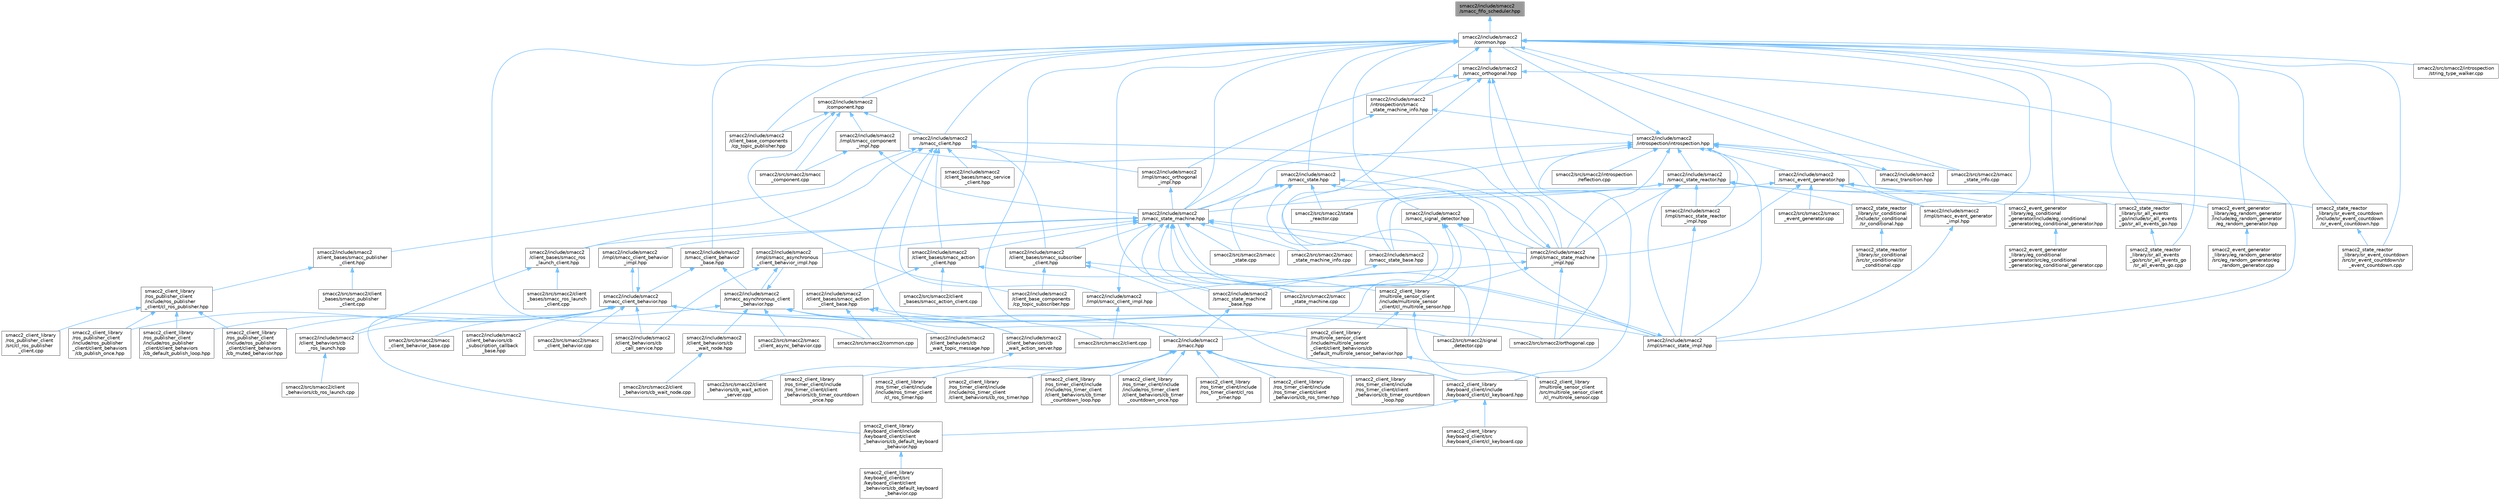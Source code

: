 digraph "smacc2/include/smacc2/smacc_fifo_scheduler.hpp"
{
 // LATEX_PDF_SIZE
  bgcolor="transparent";
  edge [fontname=Helvetica,fontsize=10,labelfontname=Helvetica,labelfontsize=10];
  node [fontname=Helvetica,fontsize=10,shape=box,height=0.2,width=0.4];
  Node1 [label="smacc2/include/smacc2\l/smacc_fifo_scheduler.hpp",height=0.2,width=0.4,color="gray40", fillcolor="grey60", style="filled", fontcolor="black",tooltip=" "];
  Node1 -> Node2 [dir="back",color="steelblue1",style="solid"];
  Node2 [label="smacc2/include/smacc2\l/common.hpp",height=0.2,width=0.4,color="grey40", fillcolor="white", style="filled",URL="$common_8hpp.html",tooltip=" "];
  Node2 -> Node3 [dir="back",color="steelblue1",style="solid"];
  Node3 [label="smacc2/include/smacc2\l/client_base_components\l/cp_topic_publisher.hpp",height=0.2,width=0.4,color="grey40", fillcolor="white", style="filled",URL="$cp__topic__publisher_8hpp.html",tooltip=" "];
  Node2 -> Node4 [dir="back",color="steelblue1",style="solid"];
  Node4 [label="smacc2/include/smacc2\l/component.hpp",height=0.2,width=0.4,color="grey40", fillcolor="white", style="filled",URL="$component_8hpp.html",tooltip=" "];
  Node4 -> Node3 [dir="back",color="steelblue1",style="solid"];
  Node4 -> Node5 [dir="back",color="steelblue1",style="solid"];
  Node5 [label="smacc2/include/smacc2\l/client_base_components\l/cp_topic_subscriber.hpp",height=0.2,width=0.4,color="grey40", fillcolor="white", style="filled",URL="$cp__topic__subscriber_8hpp.html",tooltip=" "];
  Node4 -> Node6 [dir="back",color="steelblue1",style="solid"];
  Node6 [label="smacc2/include/smacc2\l/impl/smacc_component\l_impl.hpp",height=0.2,width=0.4,color="grey40", fillcolor="white", style="filled",URL="$smacc__component__impl_8hpp.html",tooltip=" "];
  Node6 -> Node7 [dir="back",color="steelblue1",style="solid"];
  Node7 [label="smacc2/include/smacc2\l/smacc_state_machine.hpp",height=0.2,width=0.4,color="grey40", fillcolor="white", style="filled",URL="$smacc__state__machine_8hpp.html",tooltip=" "];
  Node7 -> Node8 [dir="back",color="steelblue1",style="solid"];
  Node8 [label="smacc2/include/smacc2\l/client_bases/smacc_action\l_client.hpp",height=0.2,width=0.4,color="grey40", fillcolor="white", style="filled",URL="$smacc__action__client_8hpp.html",tooltip=" "];
  Node8 -> Node9 [dir="back",color="steelblue1",style="solid"];
  Node9 [label="smacc2/include/smacc2\l/client_bases/smacc_action\l_client_base.hpp",height=0.2,width=0.4,color="grey40", fillcolor="white", style="filled",URL="$smacc__action__client__base_8hpp.html",tooltip=" "];
  Node9 -> Node10 [dir="back",color="steelblue1",style="solid"];
  Node10 [label="smacc2/include/smacc2\l/client_behaviors/cb\l_wait_action_server.hpp",height=0.2,width=0.4,color="grey40", fillcolor="white", style="filled",URL="$cb__wait__action__server_8hpp.html",tooltip=" "];
  Node10 -> Node11 [dir="back",color="steelblue1",style="solid"];
  Node11 [label="smacc2/src/smacc2/client\l_behaviors/cb_wait_action\l_server.cpp",height=0.2,width=0.4,color="grey40", fillcolor="white", style="filled",URL="$cb__wait__action__server_8cpp.html",tooltip=" "];
  Node9 -> Node12 [dir="back",color="steelblue1",style="solid"];
  Node12 [label="smacc2/src/smacc2/common.cpp",height=0.2,width=0.4,color="grey40", fillcolor="white", style="filled",URL="$common_8cpp.html",tooltip=" "];
  Node9 -> Node13 [dir="back",color="steelblue1",style="solid"];
  Node13 [label="smacc2/src/smacc2/signal\l_detector.cpp",height=0.2,width=0.4,color="grey40", fillcolor="white", style="filled",URL="$signal__detector_8cpp.html",tooltip=" "];
  Node8 -> Node14 [dir="back",color="steelblue1",style="solid"];
  Node14 [label="smacc2/src/smacc2/client\l_bases/smacc_action_client.cpp",height=0.2,width=0.4,color="grey40", fillcolor="white", style="filled",URL="$smacc__action__client_8cpp.html",tooltip=" "];
  Node8 -> Node15 [dir="back",color="steelblue1",style="solid"];
  Node15 [label="smacc2/src/smacc2/smacc\l_state_machine.cpp",height=0.2,width=0.4,color="grey40", fillcolor="white", style="filled",URL="$smacc__state__machine_8cpp.html",tooltip=" "];
  Node7 -> Node16 [dir="back",color="steelblue1",style="solid"];
  Node16 [label="smacc2/include/smacc2\l/client_bases/smacc_ros\l_launch_client.hpp",height=0.2,width=0.4,color="grey40", fillcolor="white", style="filled",URL="$smacc__ros__launch__client_8hpp.html",tooltip=" "];
  Node16 -> Node17 [dir="back",color="steelblue1",style="solid"];
  Node17 [label="smacc2/include/smacc2\l/client_behaviors/cb\l_ros_launch.hpp",height=0.2,width=0.4,color="grey40", fillcolor="white", style="filled",URL="$cb__ros__launch_8hpp.html",tooltip=" "];
  Node17 -> Node18 [dir="back",color="steelblue1",style="solid"];
  Node18 [label="smacc2/src/smacc2/client\l_behaviors/cb_ros_launch.cpp",height=0.2,width=0.4,color="grey40", fillcolor="white", style="filled",URL="$cb__ros__launch_8cpp.html",tooltip=" "];
  Node16 -> Node19 [dir="back",color="steelblue1",style="solid"];
  Node19 [label="smacc2/src/smacc2/client\l_bases/smacc_ros_launch\l_client.cpp",height=0.2,width=0.4,color="grey40", fillcolor="white", style="filled",URL="$smacc__ros__launch__client_8cpp.html",tooltip=" "];
  Node7 -> Node20 [dir="back",color="steelblue1",style="solid"];
  Node20 [label="smacc2/include/smacc2\l/client_bases/smacc_subscriber\l_client.hpp",height=0.2,width=0.4,color="grey40", fillcolor="white", style="filled",URL="$smacc__subscriber__client_8hpp.html",tooltip=" "];
  Node20 -> Node5 [dir="back",color="steelblue1",style="solid"];
  Node20 -> Node21 [dir="back",color="steelblue1",style="solid"];
  Node21 [label="smacc2_client_library\l/keyboard_client/include\l/keyboard_client/cl_keyboard.hpp",height=0.2,width=0.4,color="grey40", fillcolor="white", style="filled",URL="$cl__keyboard_8hpp.html",tooltip=" "];
  Node21 -> Node22 [dir="back",color="steelblue1",style="solid"];
  Node22 [label="smacc2_client_library\l/keyboard_client/include\l/keyboard_client/client\l_behaviors/cb_default_keyboard\l_behavior.hpp",height=0.2,width=0.4,color="grey40", fillcolor="white", style="filled",URL="$cb__default__keyboard__behavior_8hpp.html",tooltip=" "];
  Node22 -> Node23 [dir="back",color="steelblue1",style="solid"];
  Node23 [label="smacc2_client_library\l/keyboard_client/src\l/keyboard_client/client\l_behaviors/cb_default_keyboard\l_behavior.cpp",height=0.2,width=0.4,color="grey40", fillcolor="white", style="filled",URL="$cb__default__keyboard__behavior_8cpp.html",tooltip=" "];
  Node21 -> Node24 [dir="back",color="steelblue1",style="solid"];
  Node24 [label="smacc2_client_library\l/keyboard_client/src\l/keyboard_client/cl_keyboard.cpp",height=0.2,width=0.4,color="grey40", fillcolor="white", style="filled",URL="$cl__keyboard_8cpp.html",tooltip=" "];
  Node20 -> Node25 [dir="back",color="steelblue1",style="solid"];
  Node25 [label="smacc2_client_library\l/multirole_sensor_client\l/include/multirole_sensor\l_client/cl_multirole_sensor.hpp",height=0.2,width=0.4,color="grey40", fillcolor="white", style="filled",URL="$cl__multirole__sensor_8hpp.html",tooltip=" "];
  Node25 -> Node26 [dir="back",color="steelblue1",style="solid"];
  Node26 [label="smacc2_client_library\l/multirole_sensor_client\l/include/multirole_sensor\l_client/client_behaviors/cb\l_default_multirole_sensor_behavior.hpp",height=0.2,width=0.4,color="grey40", fillcolor="white", style="filled",URL="$cb__default__multirole__sensor__behavior_8hpp.html",tooltip=" "];
  Node26 -> Node27 [dir="back",color="steelblue1",style="solid"];
  Node27 [label="smacc2_client_library\l/multirole_sensor_client\l/src/multirole_sensor_client\l/cl_multirole_sensor.cpp",height=0.2,width=0.4,color="grey40", fillcolor="white", style="filled",URL="$cl__multirole__sensor_8cpp.html",tooltip=" "];
  Node25 -> Node27 [dir="back",color="steelblue1",style="solid"];
  Node7 -> Node28 [dir="back",color="steelblue1",style="solid"];
  Node28 [label="smacc2/include/smacc2\l/impl/smacc_asynchronous\l_client_behavior_impl.hpp",height=0.2,width=0.4,color="grey40", fillcolor="white", style="filled",URL="$smacc__asynchronous__client__behavior__impl_8hpp.html",tooltip=" "];
  Node28 -> Node29 [dir="back",color="steelblue1",style="solid"];
  Node29 [label="smacc2/include/smacc2\l/client_behaviors/cb\l_call_service.hpp",height=0.2,width=0.4,color="grey40", fillcolor="white", style="filled",URL="$cb__call__service_8hpp.html",tooltip=" "];
  Node28 -> Node30 [dir="back",color="steelblue1",style="solid"];
  Node30 [label="smacc2/include/smacc2\l/smacc_asynchronous_client\l_behavior.hpp",height=0.2,width=0.4,color="grey40", fillcolor="white", style="filled",URL="$smacc__asynchronous__client__behavior_8hpp.html",tooltip=" "];
  Node30 -> Node17 [dir="back",color="steelblue1",style="solid"];
  Node30 -> Node10 [dir="back",color="steelblue1",style="solid"];
  Node30 -> Node31 [dir="back",color="steelblue1",style="solid"];
  Node31 [label="smacc2/include/smacc2\l/client_behaviors/cb\l_wait_node.hpp",height=0.2,width=0.4,color="grey40", fillcolor="white", style="filled",URL="$cb__wait__node_8hpp.html",tooltip=" "];
  Node31 -> Node32 [dir="back",color="steelblue1",style="solid"];
  Node32 [label="smacc2/src/smacc2/client\l_behaviors/cb_wait_node.cpp",height=0.2,width=0.4,color="grey40", fillcolor="white", style="filled",URL="$cb__wait__node_8cpp.html",tooltip=" "];
  Node30 -> Node33 [dir="back",color="steelblue1",style="solid"];
  Node33 [label="smacc2/include/smacc2\l/client_behaviors/cb\l_wait_topic_message.hpp",height=0.2,width=0.4,color="grey40", fillcolor="white", style="filled",URL="$cb__wait__topic__message_8hpp.html",tooltip=" "];
  Node30 -> Node28 [dir="back",color="steelblue1",style="solid"];
  Node30 -> Node34 [dir="back",color="steelblue1",style="solid"];
  Node34 [label="smacc2/include/smacc2\l/smacc.hpp",height=0.2,width=0.4,color="grey40", fillcolor="white", style="filled",URL="$smacc_8hpp.html",tooltip=" "];
  Node34 -> Node21 [dir="back",color="steelblue1",style="solid"];
  Node34 -> Node35 [dir="back",color="steelblue1",style="solid"];
  Node35 [label="smacc2_client_library\l/ros_timer_client/include\l/include/ros_timer_client\l/cl_ros_timer.hpp",height=0.2,width=0.4,color="grey40", fillcolor="white", style="filled",URL="$include_2ros__timer__client_2cl__ros__timer_8hpp.html",tooltip=" "];
  Node34 -> Node36 [dir="back",color="steelblue1",style="solid"];
  Node36 [label="smacc2_client_library\l/ros_timer_client/include\l/include/ros_timer_client\l/client_behaviors/cb_ros_timer.hpp",height=0.2,width=0.4,color="grey40", fillcolor="white", style="filled",URL="$include_2ros__timer__client_2client__behaviors_2cb__ros__timer_8hpp.html",tooltip=" "];
  Node34 -> Node37 [dir="back",color="steelblue1",style="solid"];
  Node37 [label="smacc2_client_library\l/ros_timer_client/include\l/include/ros_timer_client\l/client_behaviors/cb_timer\l_countdown_loop.hpp",height=0.2,width=0.4,color="grey40", fillcolor="white", style="filled",URL="$include_2ros__timer__client_2client__behaviors_2cb__timer__countdown__loop_8hpp.html",tooltip=" "];
  Node34 -> Node38 [dir="back",color="steelblue1",style="solid"];
  Node38 [label="smacc2_client_library\l/ros_timer_client/include\l/include/ros_timer_client\l/client_behaviors/cb_timer\l_countdown_once.hpp",height=0.2,width=0.4,color="grey40", fillcolor="white", style="filled",URL="$include_2ros__timer__client_2client__behaviors_2cb__timer__countdown__once_8hpp.html",tooltip=" "];
  Node34 -> Node39 [dir="back",color="steelblue1",style="solid"];
  Node39 [label="smacc2_client_library\l/ros_timer_client/include\l/ros_timer_client/cl_ros\l_timer.hpp",height=0.2,width=0.4,color="grey40", fillcolor="white", style="filled",URL="$ros__timer__client_2cl__ros__timer_8hpp.html",tooltip=" "];
  Node34 -> Node40 [dir="back",color="steelblue1",style="solid"];
  Node40 [label="smacc2_client_library\l/ros_timer_client/include\l/ros_timer_client/client\l_behaviors/cb_ros_timer.hpp",height=0.2,width=0.4,color="grey40", fillcolor="white", style="filled",URL="$ros__timer__client_2client__behaviors_2cb__ros__timer_8hpp.html",tooltip=" "];
  Node34 -> Node41 [dir="back",color="steelblue1",style="solid"];
  Node41 [label="smacc2_client_library\l/ros_timer_client/include\l/ros_timer_client/client\l_behaviors/cb_timer_countdown\l_loop.hpp",height=0.2,width=0.4,color="grey40", fillcolor="white", style="filled",URL="$ros__timer__client_2client__behaviors_2cb__timer__countdown__loop_8hpp.html",tooltip=" "];
  Node34 -> Node42 [dir="back",color="steelblue1",style="solid"];
  Node42 [label="smacc2_client_library\l/ros_timer_client/include\l/ros_timer_client/client\l_behaviors/cb_timer_countdown\l_once.hpp",height=0.2,width=0.4,color="grey40", fillcolor="white", style="filled",URL="$ros__timer__client_2client__behaviors_2cb__timer__countdown__once_8hpp.html",tooltip=" "];
  Node30 -> Node43 [dir="back",color="steelblue1",style="solid"];
  Node43 [label="smacc2/src/smacc2/smacc\l_client_async_behavior.cpp",height=0.2,width=0.4,color="grey40", fillcolor="white", style="filled",URL="$smacc__client__async__behavior_8cpp.html",tooltip=" "];
  Node7 -> Node44 [dir="back",color="steelblue1",style="solid"];
  Node44 [label="smacc2/include/smacc2\l/impl/smacc_client_behavior\l_impl.hpp",height=0.2,width=0.4,color="grey40", fillcolor="white", style="filled",URL="$smacc__client__behavior__impl_8hpp.html",tooltip=" "];
  Node44 -> Node45 [dir="back",color="steelblue1",style="solid"];
  Node45 [label="smacc2/include/smacc2\l/smacc_client_behavior.hpp",height=0.2,width=0.4,color="grey40", fillcolor="white", style="filled",URL="$smacc__client__behavior_8hpp.html",tooltip=" "];
  Node45 -> Node29 [dir="back",color="steelblue1",style="solid"];
  Node45 -> Node46 [dir="back",color="steelblue1",style="solid"];
  Node46 [label="smacc2/include/smacc2\l/client_behaviors/cb\l_subscription_callback\l_base.hpp",height=0.2,width=0.4,color="grey40", fillcolor="white", style="filled",URL="$cb__subscription__callback__base_8hpp.html",tooltip=" "];
  Node45 -> Node44 [dir="back",color="steelblue1",style="solid"];
  Node45 -> Node47 [dir="back",color="steelblue1",style="solid"];
  Node47 [label="smacc2/include/smacc2\l/impl/smacc_state_impl.hpp",height=0.2,width=0.4,color="grey40", fillcolor="white", style="filled",URL="$smacc__state__impl_8hpp.html",tooltip=" "];
  Node47 -> Node7 [dir="back",color="steelblue1",style="solid"];
  Node45 -> Node48 [dir="back",color="steelblue1",style="solid"];
  Node48 [label="smacc2/src/smacc2/orthogonal.cpp",height=0.2,width=0.4,color="grey40", fillcolor="white", style="filled",URL="$orthogonal_8cpp.html",tooltip=" "];
  Node45 -> Node49 [dir="back",color="steelblue1",style="solid"];
  Node49 [label="smacc2/src/smacc2/smacc\l_client_behavior.cpp",height=0.2,width=0.4,color="grey40", fillcolor="white", style="filled",URL="$smacc__client__behavior_8cpp.html",tooltip=" "];
  Node45 -> Node50 [dir="back",color="steelblue1",style="solid"];
  Node50 [label="smacc2/src/smacc2/smacc\l_client_behavior_base.cpp",height=0.2,width=0.4,color="grey40", fillcolor="white", style="filled",URL="$smacc__client__behavior__base_8cpp.html",tooltip=" "];
  Node45 -> Node22 [dir="back",color="steelblue1",style="solid"];
  Node45 -> Node26 [dir="back",color="steelblue1",style="solid"];
  Node45 -> Node51 [dir="back",color="steelblue1",style="solid"];
  Node51 [label="smacc2_client_library\l/ros_publisher_client\l/include/ros_publisher\l_client/client_behaviors\l/cb_default_publish_loop.hpp",height=0.2,width=0.4,color="grey40", fillcolor="white", style="filled",URL="$cb__default__publish__loop_8hpp.html",tooltip=" "];
  Node45 -> Node52 [dir="back",color="steelblue1",style="solid"];
  Node52 [label="smacc2_client_library\l/ros_publisher_client\l/include/ros_publisher\l_client/client_behaviors\l/cb_muted_behavior.hpp",height=0.2,width=0.4,color="grey40", fillcolor="white", style="filled",URL="$cb__muted__behavior_8hpp.html",tooltip=" "];
  Node45 -> Node53 [dir="back",color="steelblue1",style="solid"];
  Node53 [label="smacc2_client_library\l/ros_publisher_client\l/include/ros_publisher\l_client/client_behaviors\l/cb_publish_once.hpp",height=0.2,width=0.4,color="grey40", fillcolor="white", style="filled",URL="$cb__publish__once_8hpp.html",tooltip=" "];
  Node7 -> Node47 [dir="back",color="steelblue1",style="solid"];
  Node7 -> Node54 [dir="back",color="steelblue1",style="solid"];
  Node54 [label="smacc2/include/smacc2\l/impl/smacc_state_machine\l_impl.hpp",height=0.2,width=0.4,color="grey40", fillcolor="white", style="filled",URL="$smacc__state__machine__impl_8hpp.html",tooltip=" "];
  Node54 -> Node55 [dir="back",color="steelblue1",style="solid"];
  Node55 [label="smacc2/include/smacc2\l/impl/smacc_client_impl.hpp",height=0.2,width=0.4,color="grey40", fillcolor="white", style="filled",URL="$smacc__client__impl_8hpp.html",tooltip=" "];
  Node55 -> Node7 [dir="back",color="steelblue1",style="solid"];
  Node55 -> Node56 [dir="back",color="steelblue1",style="solid"];
  Node56 [label="smacc2/src/smacc2/client.cpp",height=0.2,width=0.4,color="grey40", fillcolor="white", style="filled",URL="$client_8cpp.html",tooltip=" "];
  Node54 -> Node6 [dir="back",color="steelblue1",style="solid"];
  Node54 -> Node48 [dir="back",color="steelblue1",style="solid"];
  Node54 -> Node25 [dir="back",color="steelblue1",style="solid"];
  Node7 -> Node57 [dir="back",color="steelblue1",style="solid"];
  Node57 [label="smacc2/include/smacc2\l/smacc_state_base.hpp",height=0.2,width=0.4,color="grey40", fillcolor="white", style="filled",URL="$smacc__state__base_8hpp.html",tooltip=" "];
  Node57 -> Node58 [dir="back",color="steelblue1",style="solid"];
  Node58 [label="smacc2/include/smacc2\l/smacc_state_machine\l_base.hpp",height=0.2,width=0.4,color="grey40", fillcolor="white", style="filled",URL="$smacc__state__machine__base_8hpp.html",tooltip=" "];
  Node58 -> Node34 [dir="back",color="steelblue1",style="solid"];
  Node7 -> Node58 [dir="back",color="steelblue1",style="solid"];
  Node7 -> Node13 [dir="back",color="steelblue1",style="solid"];
  Node7 -> Node59 [dir="back",color="steelblue1",style="solid"];
  Node59 [label="smacc2/src/smacc2/smacc\l_state.cpp",height=0.2,width=0.4,color="grey40", fillcolor="white", style="filled",URL="$smacc__state_8cpp.html",tooltip=" "];
  Node7 -> Node15 [dir="back",color="steelblue1",style="solid"];
  Node7 -> Node60 [dir="back",color="steelblue1",style="solid"];
  Node60 [label="smacc2/src/smacc2/smacc\l_state_machine_info.cpp",height=0.2,width=0.4,color="grey40", fillcolor="white", style="filled",URL="$smacc__state__machine__info_8cpp.html",tooltip=" "];
  Node6 -> Node61 [dir="back",color="steelblue1",style="solid"];
  Node61 [label="smacc2/src/smacc2/smacc\l_component.cpp",height=0.2,width=0.4,color="grey40", fillcolor="white", style="filled",URL="$smacc__component_8cpp.html",tooltip=" "];
  Node4 -> Node62 [dir="back",color="steelblue1",style="solid"];
  Node62 [label="smacc2/include/smacc2\l/smacc_client.hpp",height=0.2,width=0.4,color="grey40", fillcolor="white", style="filled",URL="$smacc__client_8hpp.html",tooltip=" "];
  Node62 -> Node8 [dir="back",color="steelblue1",style="solid"];
  Node62 -> Node63 [dir="back",color="steelblue1",style="solid"];
  Node63 [label="smacc2/include/smacc2\l/client_bases/smacc_publisher\l_client.hpp",height=0.2,width=0.4,color="grey40", fillcolor="white", style="filled",URL="$smacc__publisher__client_8hpp.html",tooltip=" "];
  Node63 -> Node64 [dir="back",color="steelblue1",style="solid"];
  Node64 [label="smacc2/src/smacc2/client\l_bases/smacc_publisher\l_client.cpp",height=0.2,width=0.4,color="grey40", fillcolor="white", style="filled",URL="$smacc__publisher__client_8cpp.html",tooltip=" "];
  Node63 -> Node65 [dir="back",color="steelblue1",style="solid"];
  Node65 [label="smacc2_client_library\l/ros_publisher_client\l/include/ros_publisher\l_client/cl_ros_publisher.hpp",height=0.2,width=0.4,color="grey40", fillcolor="white", style="filled",URL="$cl__ros__publisher_8hpp.html",tooltip=" "];
  Node65 -> Node51 [dir="back",color="steelblue1",style="solid"];
  Node65 -> Node52 [dir="back",color="steelblue1",style="solid"];
  Node65 -> Node53 [dir="back",color="steelblue1",style="solid"];
  Node65 -> Node66 [dir="back",color="steelblue1",style="solid"];
  Node66 [label="smacc2_client_library\l/ros_publisher_client\l/src/cl_ros_publisher\l_client.cpp",height=0.2,width=0.4,color="grey40", fillcolor="white", style="filled",URL="$cl__ros__publisher__client_8cpp.html",tooltip=" "];
  Node62 -> Node16 [dir="back",color="steelblue1",style="solid"];
  Node62 -> Node67 [dir="back",color="steelblue1",style="solid"];
  Node67 [label="smacc2/include/smacc2\l/client_bases/smacc_service\l_client.hpp",height=0.2,width=0.4,color="grey40", fillcolor="white", style="filled",URL="$smacc__service__client_8hpp.html",tooltip=" "];
  Node62 -> Node20 [dir="back",color="steelblue1",style="solid"];
  Node62 -> Node55 [dir="back",color="steelblue1",style="solid"];
  Node62 -> Node68 [dir="back",color="steelblue1",style="solid"];
  Node68 [label="smacc2/include/smacc2\l/impl/smacc_orthogonal\l_impl.hpp",height=0.2,width=0.4,color="grey40", fillcolor="white", style="filled",URL="$smacc__orthogonal__impl_8hpp.html",tooltip=" "];
  Node68 -> Node7 [dir="back",color="steelblue1",style="solid"];
  Node62 -> Node54 [dir="back",color="steelblue1",style="solid"];
  Node62 -> Node56 [dir="back",color="steelblue1",style="solid"];
  Node4 -> Node61 [dir="back",color="steelblue1",style="solid"];
  Node2 -> Node69 [dir="back",color="steelblue1",style="solid"];
  Node69 [label="smacc2/include/smacc2\l/introspection/smacc\l_state_machine_info.hpp",height=0.2,width=0.4,color="grey40", fillcolor="white", style="filled",URL="$smacc__state__machine__info_8hpp.html",tooltip=" "];
  Node69 -> Node70 [dir="back",color="steelblue1",style="solid"];
  Node70 [label="smacc2/include/smacc2\l/introspection/introspection.hpp",height=0.2,width=0.4,color="grey40", fillcolor="white", style="filled",URL="$introspection_8hpp.html",tooltip=" "];
  Node70 -> Node2 [dir="back",color="steelblue1",style="solid"];
  Node70 -> Node71 [dir="back",color="steelblue1",style="solid"];
  Node71 [label="smacc2/include/smacc2\l/impl/smacc_event_generator\l_impl.hpp",height=0.2,width=0.4,color="grey40", fillcolor="white", style="filled",URL="$smacc__event__generator__impl_8hpp.html",tooltip=" "];
  Node71 -> Node47 [dir="back",color="steelblue1",style="solid"];
  Node70 -> Node47 [dir="back",color="steelblue1",style="solid"];
  Node70 -> Node54 [dir="back",color="steelblue1",style="solid"];
  Node70 -> Node72 [dir="back",color="steelblue1",style="solid"];
  Node72 [label="smacc2/include/smacc2\l/impl/smacc_state_reactor\l_impl.hpp",height=0.2,width=0.4,color="grey40", fillcolor="white", style="filled",URL="$smacc__state__reactor__impl_8hpp.html",tooltip=" "];
  Node72 -> Node47 [dir="back",color="steelblue1",style="solid"];
  Node70 -> Node73 [dir="back",color="steelblue1",style="solid"];
  Node73 [label="smacc2/include/smacc2\l/smacc_event_generator.hpp",height=0.2,width=0.4,color="grey40", fillcolor="white", style="filled",URL="$smacc__event__generator_8hpp.html",tooltip=" "];
  Node73 -> Node71 [dir="back",color="steelblue1",style="solid"];
  Node73 -> Node54 [dir="back",color="steelblue1",style="solid"];
  Node73 -> Node57 [dir="back",color="steelblue1",style="solid"];
  Node73 -> Node74 [dir="back",color="steelblue1",style="solid"];
  Node74 [label="smacc2/src/smacc2/smacc\l_event_generator.cpp",height=0.2,width=0.4,color="grey40", fillcolor="white", style="filled",URL="$smacc__event__generator_8cpp.html",tooltip=" "];
  Node73 -> Node75 [dir="back",color="steelblue1",style="solid"];
  Node75 [label="smacc2_event_generator\l_library/eg_conditional\l_generator/include/eg_conditional\l_generator/eg_conditional_generator.hpp",height=0.2,width=0.4,color="grey40", fillcolor="white", style="filled",URL="$eg__conditional__generator_8hpp.html",tooltip=" "];
  Node75 -> Node76 [dir="back",color="steelblue1",style="solid"];
  Node76 [label="smacc2_event_generator\l_library/eg_conditional\l_generator/src/eg_conditional\l_generator/eg_conditional_generator.cpp",height=0.2,width=0.4,color="grey40", fillcolor="white", style="filled",URL="$eg__conditional__generator_8cpp.html",tooltip=" "];
  Node73 -> Node77 [dir="back",color="steelblue1",style="solid"];
  Node77 [label="smacc2_event_generator\l_library/eg_random_generator\l/include/eg_random_generator\l/eg_random_generator.hpp",height=0.2,width=0.4,color="grey40", fillcolor="white", style="filled",URL="$eg__random__generator_8hpp.html",tooltip=" "];
  Node77 -> Node78 [dir="back",color="steelblue1",style="solid"];
  Node78 [label="smacc2_event_generator\l_library/eg_random_generator\l/src/eg_random_generator/eg\l_random_generator.cpp",height=0.2,width=0.4,color="grey40", fillcolor="white", style="filled",URL="$eg__random__generator_8cpp.html",tooltip=" "];
  Node70 -> Node7 [dir="back",color="steelblue1",style="solid"];
  Node70 -> Node79 [dir="back",color="steelblue1",style="solid"];
  Node79 [label="smacc2/include/smacc2\l/smacc_state_reactor.hpp",height=0.2,width=0.4,color="grey40", fillcolor="white", style="filled",URL="$smacc__state__reactor_8hpp.html",tooltip=" "];
  Node79 -> Node47 [dir="back",color="steelblue1",style="solid"];
  Node79 -> Node54 [dir="back",color="steelblue1",style="solid"];
  Node79 -> Node72 [dir="back",color="steelblue1",style="solid"];
  Node79 -> Node57 [dir="back",color="steelblue1",style="solid"];
  Node79 -> Node7 [dir="back",color="steelblue1",style="solid"];
  Node79 -> Node80 [dir="back",color="steelblue1",style="solid"];
  Node80 [label="smacc2/src/smacc2/state\l_reactor.cpp",height=0.2,width=0.4,color="grey40", fillcolor="white", style="filled",URL="$state__reactor_8cpp.html",tooltip=" "];
  Node79 -> Node81 [dir="back",color="steelblue1",style="solid"];
  Node81 [label="smacc2_state_reactor\l_library/sr_all_events\l_go/include/sr_all_events\l_go/sr_all_events_go.hpp",height=0.2,width=0.4,color="grey40", fillcolor="white", style="filled",URL="$sr__all__events__go_8hpp.html",tooltip=" "];
  Node81 -> Node82 [dir="back",color="steelblue1",style="solid"];
  Node82 [label="smacc2_state_reactor\l_library/sr_all_events\l_go/src/sr_all_events_go\l/sr_all_events_go.cpp",height=0.2,width=0.4,color="grey40", fillcolor="white", style="filled",URL="$sr__all__events__go_8cpp.html",tooltip=" "];
  Node79 -> Node83 [dir="back",color="steelblue1",style="solid"];
  Node83 [label="smacc2_state_reactor\l_library/sr_conditional\l/include/sr_conditional\l/sr_conditional.hpp",height=0.2,width=0.4,color="grey40", fillcolor="white", style="filled",URL="$sr__conditional_8hpp.html",tooltip=" "];
  Node83 -> Node84 [dir="back",color="steelblue1",style="solid"];
  Node84 [label="smacc2_state_reactor\l_library/sr_conditional\l/src/sr_conditional/sr\l_conditional.cpp",height=0.2,width=0.4,color="grey40", fillcolor="white", style="filled",URL="$sr__conditional_8cpp.html",tooltip=" "];
  Node79 -> Node85 [dir="back",color="steelblue1",style="solid"];
  Node85 [label="smacc2_state_reactor\l_library/sr_event_countdown\l/include/sr_event_countdown\l/sr_event_countdown.hpp",height=0.2,width=0.4,color="grey40", fillcolor="white", style="filled",URL="$sr__event__countdown_8hpp.html",tooltip=" "];
  Node85 -> Node86 [dir="back",color="steelblue1",style="solid"];
  Node86 [label="smacc2_state_reactor\l_library/sr_event_countdown\l/src/sr_event_countdown/sr\l_event_countdown.cpp",height=0.2,width=0.4,color="grey40", fillcolor="white", style="filled",URL="$sr__event__countdown_8cpp.html",tooltip=" "];
  Node70 -> Node87 [dir="back",color="steelblue1",style="solid"];
  Node87 [label="smacc2/include/smacc2\l/smacc_transition.hpp",height=0.2,width=0.4,color="grey40", fillcolor="white", style="filled",URL="$smacc__transition_8hpp.html",tooltip=" "];
  Node87 -> Node2 [dir="back",color="steelblue1",style="solid"];
  Node70 -> Node88 [dir="back",color="steelblue1",style="solid"];
  Node88 [label="smacc2/src/smacc2/introspection\l/reflection.cpp",height=0.2,width=0.4,color="grey40", fillcolor="white", style="filled",URL="$reflection_8cpp.html",tooltip=" "];
  Node70 -> Node89 [dir="back",color="steelblue1",style="solid"];
  Node89 [label="smacc2/src/smacc2/smacc\l_state_info.cpp",height=0.2,width=0.4,color="grey40", fillcolor="white", style="filled",URL="$smacc__state__info_8cpp.html",tooltip=" "];
  Node70 -> Node60 [dir="back",color="steelblue1",style="solid"];
  Node70 -> Node21 [dir="back",color="steelblue1",style="solid"];
  Node69 -> Node7 [dir="back",color="steelblue1",style="solid"];
  Node2 -> Node34 [dir="back",color="steelblue1",style="solid"];
  Node2 -> Node62 [dir="back",color="steelblue1",style="solid"];
  Node2 -> Node90 [dir="back",color="steelblue1",style="solid"];
  Node90 [label="smacc2/include/smacc2\l/smacc_client_behavior\l_base.hpp",height=0.2,width=0.4,color="grey40", fillcolor="white", style="filled",URL="$smacc__client__behavior__base_8hpp.html",tooltip=" "];
  Node90 -> Node30 [dir="back",color="steelblue1",style="solid"];
  Node90 -> Node45 [dir="back",color="steelblue1",style="solid"];
  Node2 -> Node91 [dir="back",color="steelblue1",style="solid"];
  Node91 [label="smacc2/include/smacc2\l/smacc_orthogonal.hpp",height=0.2,width=0.4,color="grey40", fillcolor="white", style="filled",URL="$smacc__orthogonal_8hpp.html",tooltip=" "];
  Node91 -> Node68 [dir="back",color="steelblue1",style="solid"];
  Node91 -> Node47 [dir="back",color="steelblue1",style="solid"];
  Node91 -> Node54 [dir="back",color="steelblue1",style="solid"];
  Node91 -> Node69 [dir="back",color="steelblue1",style="solid"];
  Node91 -> Node48 [dir="back",color="steelblue1",style="solid"];
  Node91 -> Node15 [dir="back",color="steelblue1",style="solid"];
  Node2 -> Node92 [dir="back",color="steelblue1",style="solid"];
  Node92 [label="smacc2/include/smacc2\l/smacc_signal_detector.hpp",height=0.2,width=0.4,color="grey40", fillcolor="white", style="filled",URL="$smacc__signal__detector_8hpp.html",tooltip=" "];
  Node92 -> Node54 [dir="back",color="steelblue1",style="solid"];
  Node92 -> Node34 [dir="back",color="steelblue1",style="solid"];
  Node92 -> Node13 [dir="back",color="steelblue1",style="solid"];
  Node92 -> Node15 [dir="back",color="steelblue1",style="solid"];
  Node2 -> Node93 [dir="back",color="steelblue1",style="solid"];
  Node93 [label="smacc2/include/smacc2\l/smacc_state.hpp",height=0.2,width=0.4,color="grey40", fillcolor="white", style="filled",URL="$smacc__state_8hpp.html",tooltip=" "];
  Node93 -> Node47 [dir="back",color="steelblue1",style="solid"];
  Node93 -> Node54 [dir="back",color="steelblue1",style="solid"];
  Node93 -> Node57 [dir="back",color="steelblue1",style="solid"];
  Node93 -> Node7 [dir="back",color="steelblue1",style="solid"];
  Node93 -> Node59 [dir="back",color="steelblue1",style="solid"];
  Node93 -> Node80 [dir="back",color="steelblue1",style="solid"];
  Node2 -> Node7 [dir="back",color="steelblue1",style="solid"];
  Node2 -> Node58 [dir="back",color="steelblue1",style="solid"];
  Node2 -> Node12 [dir="back",color="steelblue1",style="solid"];
  Node2 -> Node94 [dir="back",color="steelblue1",style="solid"];
  Node94 [label="smacc2/src/smacc2/introspection\l/string_type_walker.cpp",height=0.2,width=0.4,color="grey40", fillcolor="white", style="filled",URL="$string__type__walker_8cpp.html",tooltip=" "];
  Node2 -> Node89 [dir="back",color="steelblue1",style="solid"];
  Node2 -> Node75 [dir="back",color="steelblue1",style="solid"];
  Node2 -> Node77 [dir="back",color="steelblue1",style="solid"];
  Node2 -> Node81 [dir="back",color="steelblue1",style="solid"];
  Node2 -> Node82 [dir="back",color="steelblue1",style="solid"];
  Node2 -> Node83 [dir="back",color="steelblue1",style="solid"];
  Node2 -> Node85 [dir="back",color="steelblue1",style="solid"];
  Node2 -> Node86 [dir="back",color="steelblue1",style="solid"];
}
